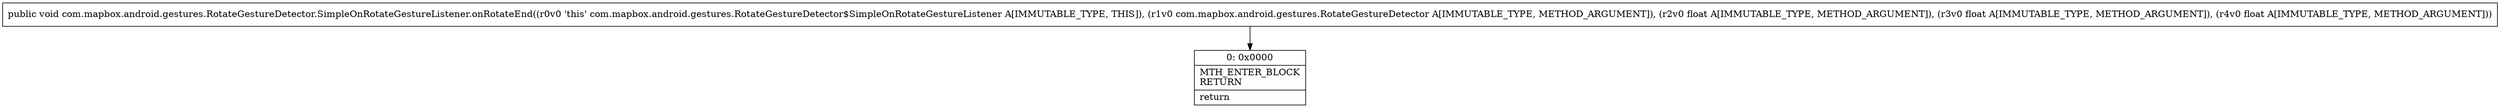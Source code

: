digraph "CFG forcom.mapbox.android.gestures.RotateGestureDetector.SimpleOnRotateGestureListener.onRotateEnd(Lcom\/mapbox\/android\/gestures\/RotateGestureDetector;FFF)V" {
Node_0 [shape=record,label="{0\:\ 0x0000|MTH_ENTER_BLOCK\lRETURN\l|return\l}"];
MethodNode[shape=record,label="{public void com.mapbox.android.gestures.RotateGestureDetector.SimpleOnRotateGestureListener.onRotateEnd((r0v0 'this' com.mapbox.android.gestures.RotateGestureDetector$SimpleOnRotateGestureListener A[IMMUTABLE_TYPE, THIS]), (r1v0 com.mapbox.android.gestures.RotateGestureDetector A[IMMUTABLE_TYPE, METHOD_ARGUMENT]), (r2v0 float A[IMMUTABLE_TYPE, METHOD_ARGUMENT]), (r3v0 float A[IMMUTABLE_TYPE, METHOD_ARGUMENT]), (r4v0 float A[IMMUTABLE_TYPE, METHOD_ARGUMENT])) }"];
MethodNode -> Node_0;
}

